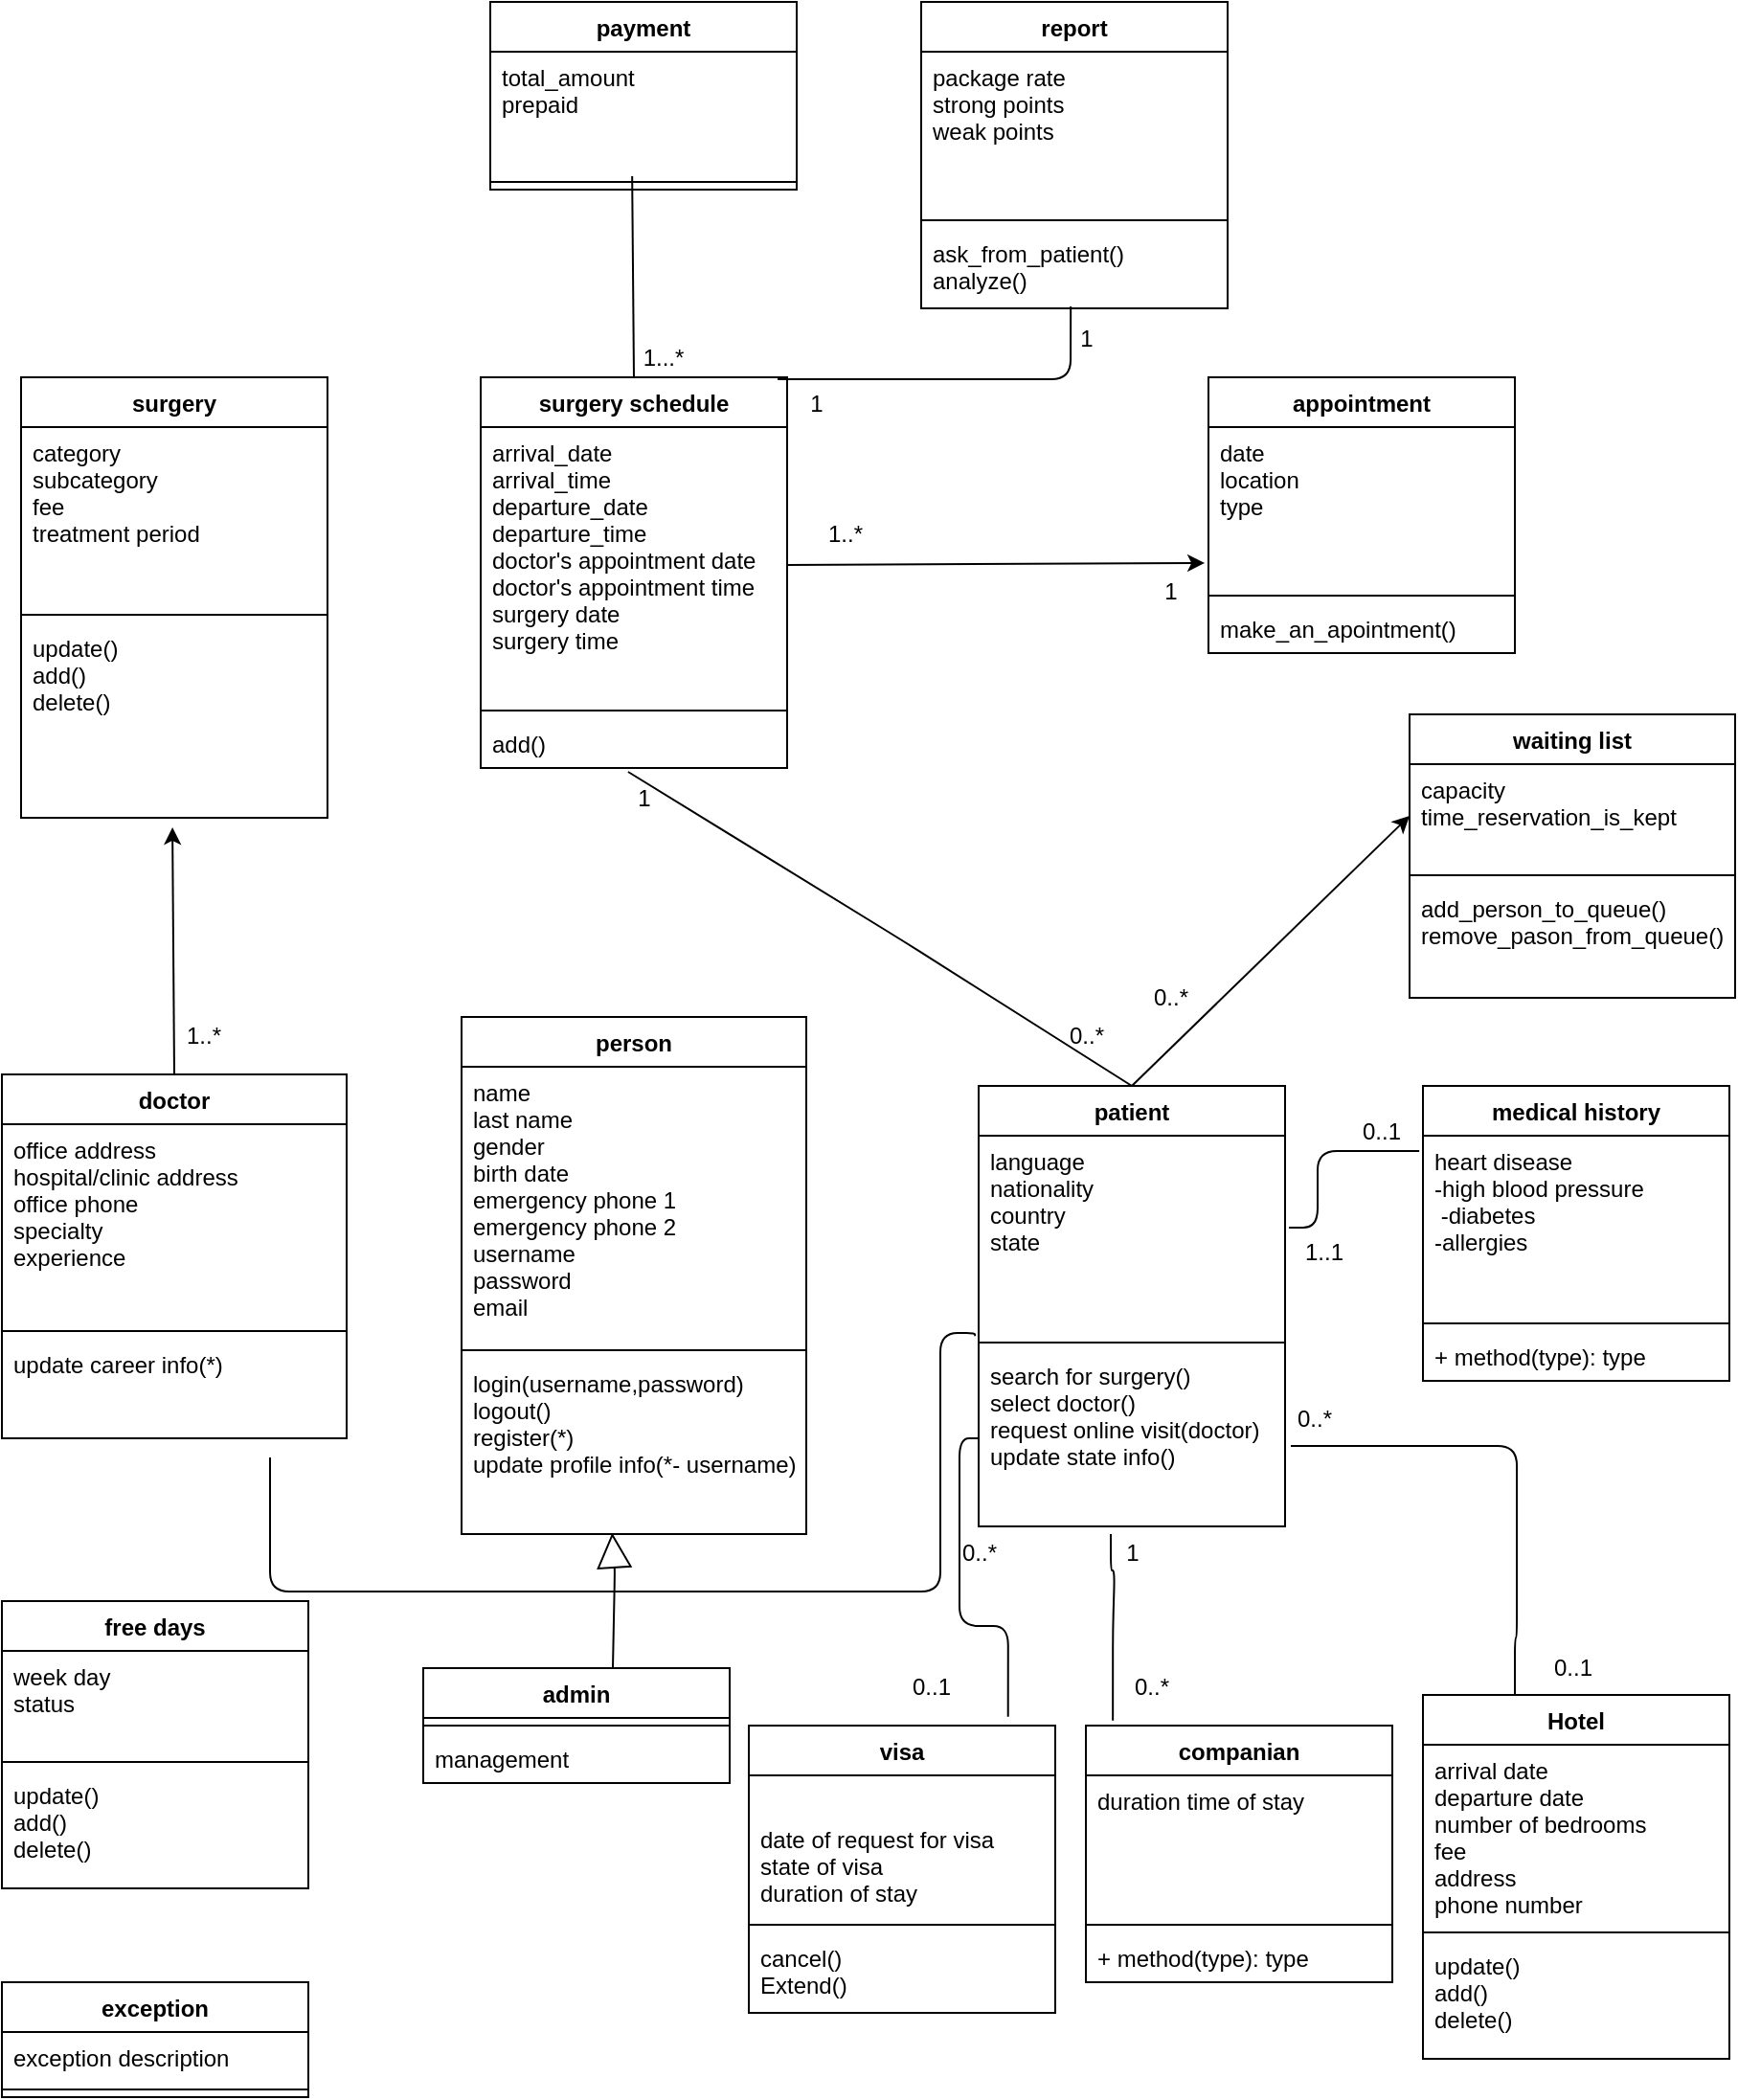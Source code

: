<mxfile version="12.3.7" type="device" pages="1"><diagram id="okigDjlntIGOUvJSKO_q" name="Page-1"><mxGraphModel dx="1355" dy="1829" grid="1" gridSize="10" guides="1" tooltips="1" connect="1" arrows="1" fold="1" page="1" pageScale="1" pageWidth="850" pageHeight="1100" math="0" shadow="0"><root><mxCell id="0"/><mxCell id="1" parent="0"/><mxCell id="fdqP3ymcuMBBxNvwB8A--1" value="person" style="swimlane;fontStyle=1;align=center;verticalAlign=top;childLayout=stackLayout;horizontal=1;startSize=26;horizontalStack=0;resizeParent=1;resizeParentMax=0;resizeLast=0;collapsible=1;marginBottom=0;" parent="1" vertex="1"><mxGeometry x="340" y="130" width="180" height="270" as="geometry"><mxRectangle x="345" y="20" width="70" height="26" as="alternateBounds"/></mxGeometry></mxCell><mxCell id="fdqP3ymcuMBBxNvwB8A--2" value="name&#10;last name&#10;gender&#10;birth date&#10;emergency phone 1&#10;emergency phone 2&#10;username&#10;password&#10;email&#10;" style="text;strokeColor=none;fillColor=none;align=left;verticalAlign=top;spacingLeft=4;spacingRight=4;overflow=hidden;rotatable=0;points=[[0,0.5],[1,0.5]];portConstraint=eastwest;" parent="fdqP3ymcuMBBxNvwB8A--1" vertex="1"><mxGeometry y="26" width="180" height="144" as="geometry"/></mxCell><mxCell id="fdqP3ymcuMBBxNvwB8A--3" value="" style="line;strokeWidth=1;fillColor=none;align=left;verticalAlign=middle;spacingTop=-1;spacingLeft=3;spacingRight=3;rotatable=0;labelPosition=right;points=[];portConstraint=eastwest;" parent="fdqP3ymcuMBBxNvwB8A--1" vertex="1"><mxGeometry y="170" width="180" height="8" as="geometry"/></mxCell><mxCell id="fdqP3ymcuMBBxNvwB8A--4" value="login(username,password)&#10;logout()&#10;register(*)&#10;update profile info(*- username)&#10;" style="text;strokeColor=none;fillColor=none;align=left;verticalAlign=top;spacingLeft=4;spacingRight=4;overflow=hidden;rotatable=0;points=[[0,0.5],[1,0.5]];portConstraint=eastwest;" parent="fdqP3ymcuMBBxNvwB8A--1" vertex="1"><mxGeometry y="178" width="180" height="92" as="geometry"/></mxCell><mxCell id="fdqP3ymcuMBBxNvwB8A--6" value="patient" style="swimlane;fontStyle=1;align=center;verticalAlign=top;childLayout=stackLayout;horizontal=1;startSize=26;horizontalStack=0;resizeParent=1;resizeParentMax=0;resizeLast=0;collapsible=1;marginBottom=0;" parent="1" vertex="1"><mxGeometry x="610" y="166" width="160" height="230" as="geometry"/></mxCell><mxCell id="fdqP3ymcuMBBxNvwB8A--7" value="language&#10;nationality&#10;country&#10;state" style="text;strokeColor=none;fillColor=none;align=left;verticalAlign=top;spacingLeft=4;spacingRight=4;overflow=hidden;rotatable=0;points=[[0,0.5],[1,0.5]];portConstraint=eastwest;" parent="fdqP3ymcuMBBxNvwB8A--6" vertex="1"><mxGeometry y="26" width="160" height="104" as="geometry"/></mxCell><mxCell id="fdqP3ymcuMBBxNvwB8A--8" value="" style="line;strokeWidth=1;fillColor=none;align=left;verticalAlign=middle;spacingTop=-1;spacingLeft=3;spacingRight=3;rotatable=0;labelPosition=right;points=[];portConstraint=eastwest;" parent="fdqP3ymcuMBBxNvwB8A--6" vertex="1"><mxGeometry y="130" width="160" height="8" as="geometry"/></mxCell><mxCell id="fdqP3ymcuMBBxNvwB8A--9" value="search for surgery()&#10;select doctor()&#10;request online visit(doctor)&#10;update state info()&#10;" style="text;strokeColor=none;fillColor=none;align=left;verticalAlign=top;spacingLeft=4;spacingRight=4;overflow=hidden;rotatable=0;points=[[0,0.5],[1,0.5]];portConstraint=eastwest;" parent="fdqP3ymcuMBBxNvwB8A--6" vertex="1"><mxGeometry y="138" width="160" height="92" as="geometry"/></mxCell><mxCell id="fdqP3ymcuMBBxNvwB8A--10" value="doctor" style="swimlane;fontStyle=1;align=center;verticalAlign=top;childLayout=stackLayout;horizontal=1;startSize=26;horizontalStack=0;resizeParent=1;resizeParentMax=0;resizeLast=0;collapsible=1;marginBottom=0;" parent="1" vertex="1"><mxGeometry x="100" y="160" width="180" height="190" as="geometry"/></mxCell><mxCell id="fdqP3ymcuMBBxNvwB8A--11" value="office address &#10;hospital/clinic address&#10;office phone&#10;specialty&#10;experience" style="text;strokeColor=none;fillColor=none;align=left;verticalAlign=top;spacingLeft=4;spacingRight=4;overflow=hidden;rotatable=0;points=[[0,0.5],[1,0.5]];portConstraint=eastwest;" parent="fdqP3ymcuMBBxNvwB8A--10" vertex="1"><mxGeometry y="26" width="180" height="104" as="geometry"/></mxCell><mxCell id="fdqP3ymcuMBBxNvwB8A--12" value="" style="line;strokeWidth=1;fillColor=none;align=left;verticalAlign=middle;spacingTop=-1;spacingLeft=3;spacingRight=3;rotatable=0;labelPosition=right;points=[];portConstraint=eastwest;" parent="fdqP3ymcuMBBxNvwB8A--10" vertex="1"><mxGeometry y="130" width="180" height="8" as="geometry"/></mxCell><mxCell id="fdqP3ymcuMBBxNvwB8A--13" value="update career info(*)" style="text;strokeColor=none;fillColor=none;align=left;verticalAlign=top;spacingLeft=4;spacingRight=4;overflow=hidden;rotatable=0;points=[[0,0.5],[1,0.5]];portConstraint=eastwest;" parent="fdqP3ymcuMBBxNvwB8A--10" vertex="1"><mxGeometry y="138" width="180" height="52" as="geometry"/></mxCell><mxCell id="fdqP3ymcuMBBxNvwB8A--14" value="free days" style="swimlane;fontStyle=1;align=center;verticalAlign=top;childLayout=stackLayout;horizontal=1;startSize=26;horizontalStack=0;resizeParent=1;resizeParentMax=0;resizeLast=0;collapsible=1;marginBottom=0;" parent="1" vertex="1"><mxGeometry x="100" y="435" width="160" height="150" as="geometry"/></mxCell><mxCell id="fdqP3ymcuMBBxNvwB8A--15" value="week day&#10;status" style="text;strokeColor=none;fillColor=none;align=left;verticalAlign=top;spacingLeft=4;spacingRight=4;overflow=hidden;rotatable=0;points=[[0,0.5],[1,0.5]];portConstraint=eastwest;" parent="fdqP3ymcuMBBxNvwB8A--14" vertex="1"><mxGeometry y="26" width="160" height="54" as="geometry"/></mxCell><mxCell id="fdqP3ymcuMBBxNvwB8A--16" value="" style="line;strokeWidth=1;fillColor=none;align=left;verticalAlign=middle;spacingTop=-1;spacingLeft=3;spacingRight=3;rotatable=0;labelPosition=right;points=[];portConstraint=eastwest;" parent="fdqP3ymcuMBBxNvwB8A--14" vertex="1"><mxGeometry y="80" width="160" height="8" as="geometry"/></mxCell><mxCell id="fdqP3ymcuMBBxNvwB8A--17" value="update()&#10;add()&#10;delete()&#10;" style="text;strokeColor=none;fillColor=none;align=left;verticalAlign=top;spacingLeft=4;spacingRight=4;overflow=hidden;rotatable=0;points=[[0,0.5],[1,0.5]];portConstraint=eastwest;" parent="fdqP3ymcuMBBxNvwB8A--14" vertex="1"><mxGeometry y="88" width="160" height="62" as="geometry"/></mxCell><mxCell id="fdqP3ymcuMBBxNvwB8A--19" value="admin" style="swimlane;fontStyle=1;align=center;verticalAlign=top;childLayout=stackLayout;horizontal=1;startSize=26;horizontalStack=0;resizeParent=1;resizeParentMax=0;resizeLast=0;collapsible=1;marginBottom=0;" parent="1" vertex="1"><mxGeometry x="320" y="470" width="160" height="60" as="geometry"/></mxCell><mxCell id="fdqP3ymcuMBBxNvwB8A--21" value="" style="line;strokeWidth=1;fillColor=none;align=left;verticalAlign=middle;spacingTop=-1;spacingLeft=3;spacingRight=3;rotatable=0;labelPosition=right;points=[];portConstraint=eastwest;" parent="fdqP3ymcuMBBxNvwB8A--19" vertex="1"><mxGeometry y="26" width="160" height="8" as="geometry"/></mxCell><mxCell id="fdqP3ymcuMBBxNvwB8A--22" value="management" style="text;strokeColor=none;fillColor=none;align=left;verticalAlign=top;spacingLeft=4;spacingRight=4;overflow=hidden;rotatable=0;points=[[0,0.5],[1,0.5]];portConstraint=eastwest;" parent="fdqP3ymcuMBBxNvwB8A--19" vertex="1"><mxGeometry y="34" width="160" height="26" as="geometry"/></mxCell><mxCell id="fdqP3ymcuMBBxNvwB8A--23" value="surgery" style="swimlane;fontStyle=1;align=center;verticalAlign=top;childLayout=stackLayout;horizontal=1;startSize=26;horizontalStack=0;resizeParent=1;resizeParentMax=0;resizeLast=0;collapsible=1;marginBottom=0;" parent="1" vertex="1"><mxGeometry x="110" y="-204" width="160" height="230" as="geometry"/></mxCell><mxCell id="fdqP3ymcuMBBxNvwB8A--24" value="category&#10;subcategory&#10;fee&#10;treatment period&#10;" style="text;strokeColor=none;fillColor=none;align=left;verticalAlign=top;spacingLeft=4;spacingRight=4;overflow=hidden;rotatable=0;points=[[0,0.5],[1,0.5]];portConstraint=eastwest;" parent="fdqP3ymcuMBBxNvwB8A--23" vertex="1"><mxGeometry y="26" width="160" height="94" as="geometry"/></mxCell><mxCell id="fdqP3ymcuMBBxNvwB8A--25" value="" style="line;strokeWidth=1;fillColor=none;align=left;verticalAlign=middle;spacingTop=-1;spacingLeft=3;spacingRight=3;rotatable=0;labelPosition=right;points=[];portConstraint=eastwest;" parent="fdqP3ymcuMBBxNvwB8A--23" vertex="1"><mxGeometry y="120" width="160" height="8" as="geometry"/></mxCell><mxCell id="fdqP3ymcuMBBxNvwB8A--26" value="update()&#10;add()&#10;delete()&#10;" style="text;strokeColor=none;fillColor=none;align=left;verticalAlign=top;spacingLeft=4;spacingRight=4;overflow=hidden;rotatable=0;points=[[0,0.5],[1,0.5]];portConstraint=eastwest;" parent="fdqP3ymcuMBBxNvwB8A--23" vertex="1"><mxGeometry y="128" width="160" height="102" as="geometry"/></mxCell><mxCell id="fdqP3ymcuMBBxNvwB8A--27" value="exception" style="swimlane;fontStyle=1;align=center;verticalAlign=top;childLayout=stackLayout;horizontal=1;startSize=26;horizontalStack=0;resizeParent=1;resizeParentMax=0;resizeLast=0;collapsible=1;marginBottom=0;" parent="1" vertex="1"><mxGeometry x="100" y="634" width="160" height="60" as="geometry"/></mxCell><mxCell id="fdqP3ymcuMBBxNvwB8A--28" value="exception description" style="text;strokeColor=none;fillColor=none;align=left;verticalAlign=top;spacingLeft=4;spacingRight=4;overflow=hidden;rotatable=0;points=[[0,0.5],[1,0.5]];portConstraint=eastwest;" parent="fdqP3ymcuMBBxNvwB8A--27" vertex="1"><mxGeometry y="26" width="160" height="26" as="geometry"/></mxCell><mxCell id="fdqP3ymcuMBBxNvwB8A--29" value="" style="line;strokeWidth=1;fillColor=none;align=left;verticalAlign=middle;spacingTop=-1;spacingLeft=3;spacingRight=3;rotatable=0;labelPosition=right;points=[];portConstraint=eastwest;" parent="fdqP3ymcuMBBxNvwB8A--27" vertex="1"><mxGeometry y="52" width="160" height="8" as="geometry"/></mxCell><mxCell id="fdqP3ymcuMBBxNvwB8A--31" value="appointment" style="swimlane;fontStyle=1;align=center;verticalAlign=top;childLayout=stackLayout;horizontal=1;startSize=26;horizontalStack=0;resizeParent=1;resizeParentMax=0;resizeLast=0;collapsible=1;marginBottom=0;" parent="1" vertex="1"><mxGeometry x="730" y="-204" width="160" height="144" as="geometry"/></mxCell><mxCell id="fdqP3ymcuMBBxNvwB8A--32" value="date&#10;location&#10;type" style="text;strokeColor=none;fillColor=none;align=left;verticalAlign=top;spacingLeft=4;spacingRight=4;overflow=hidden;rotatable=0;points=[[0,0.5],[1,0.5]];portConstraint=eastwest;" parent="fdqP3ymcuMBBxNvwB8A--31" vertex="1"><mxGeometry y="26" width="160" height="84" as="geometry"/></mxCell><mxCell id="fdqP3ymcuMBBxNvwB8A--33" value="" style="line;strokeWidth=1;fillColor=none;align=left;verticalAlign=middle;spacingTop=-1;spacingLeft=3;spacingRight=3;rotatable=0;labelPosition=right;points=[];portConstraint=eastwest;" parent="fdqP3ymcuMBBxNvwB8A--31" vertex="1"><mxGeometry y="110" width="160" height="8" as="geometry"/></mxCell><mxCell id="fdqP3ymcuMBBxNvwB8A--34" value="make_an_apointment()" style="text;strokeColor=none;fillColor=none;align=left;verticalAlign=top;spacingLeft=4;spacingRight=4;overflow=hidden;rotatable=0;points=[[0,0.5],[1,0.5]];portConstraint=eastwest;" parent="fdqP3ymcuMBBxNvwB8A--31" vertex="1"><mxGeometry y="118" width="160" height="26" as="geometry"/></mxCell><mxCell id="I5fYs8UCR9tkuWBcnOww-1" value="visa" style="swimlane;fontStyle=1;align=center;verticalAlign=top;childLayout=stackLayout;horizontal=1;startSize=26;horizontalStack=0;resizeParent=1;resizeParentMax=0;resizeLast=0;collapsible=1;marginBottom=0;" parent="1" vertex="1"><mxGeometry x="490" y="500" width="160" height="150" as="geometry"/></mxCell><mxCell id="I5fYs8UCR9tkuWBcnOww-24" value="&lt;span style=&quot;color: rgba(0 , 0 , 0 , 0) ; font-family: monospace ; font-size: 0px&quot;&gt;%3CmxGraphModel%3E%3Croot%3E%3CmxCell%20id%3D%220%22%2F%3E%3CmxCell%20id%3D%221%22%20parent%3D%220%22%2F%3E%3CmxCell%20id%3D%222%22%20value%3D%220..1%22%20style%3D%22text%3Bhtml%3D1%3Balign%3Dcenter%3BverticalAlign%3Dmiddle%3Bresizable%3D0%3Bpoints%3D%5B%5D%3B%3Bautosize%3D1%3B%22%20vertex%3D%221%22%20parent%3D%221%22%3E%3CmxGeometry%20x%3D%22510%22%20y%3D%22580%22%20width%3D%2240%22%20height%3D%2220%22%20as%3D%22geometry%22%2F%3E%3C%2FmxCell%3E%3C%2Froot%3E%3C%2FmxGraphModel%3E&lt;/span&gt;" style="text;html=1;align=center;verticalAlign=middle;resizable=0;points=[];;autosize=1;" parent="I5fYs8UCR9tkuWBcnOww-1" vertex="1"><mxGeometry y="26" width="160" height="20" as="geometry"/></mxCell><mxCell id="I5fYs8UCR9tkuWBcnOww-2" value="date of request for visa&#10;state of visa&#10;duration of stay" style="text;strokeColor=none;fillColor=none;align=left;verticalAlign=top;spacingLeft=4;spacingRight=4;overflow=hidden;rotatable=0;points=[[0,0.5],[1,0.5]];portConstraint=eastwest;" parent="I5fYs8UCR9tkuWBcnOww-1" vertex="1"><mxGeometry y="46" width="160" height="54" as="geometry"/></mxCell><mxCell id="I5fYs8UCR9tkuWBcnOww-3" value="" style="line;strokeWidth=1;fillColor=none;align=left;verticalAlign=middle;spacingTop=-1;spacingLeft=3;spacingRight=3;rotatable=0;labelPosition=right;points=[];portConstraint=eastwest;" parent="I5fYs8UCR9tkuWBcnOww-1" vertex="1"><mxGeometry y="100" width="160" height="8" as="geometry"/></mxCell><mxCell id="I5fYs8UCR9tkuWBcnOww-4" value="cancel()&#10;Extend()&#10;" style="text;strokeColor=none;fillColor=none;align=left;verticalAlign=top;spacingLeft=4;spacingRight=4;overflow=hidden;rotatable=0;points=[[0,0.5],[1,0.5]];portConstraint=eastwest;" parent="I5fYs8UCR9tkuWBcnOww-1" vertex="1"><mxGeometry y="108" width="160" height="42" as="geometry"/></mxCell><mxCell id="I5fYs8UCR9tkuWBcnOww-19" value="" style="endArrow=none;html=1;edgeStyle=orthogonalEdgeStyle;entryX=0.846;entryY=-0.031;entryDx=0;entryDy=0;entryPerimeter=0;" parent="1" source="fdqP3ymcuMBBxNvwB8A--9" target="I5fYs8UCR9tkuWBcnOww-1" edge="1"><mxGeometry relative="1" as="geometry"><mxPoint x="430" y="650" as="sourcePoint"/><mxPoint x="540" y="650" as="targetPoint"/></mxGeometry></mxCell><mxCell id="I5fYs8UCR9tkuWBcnOww-23" value="0..*" style="text;html=1;align=center;verticalAlign=middle;resizable=0;points=[];;autosize=1;" parent="1" vertex="1"><mxGeometry x="595" y="400" width="30" height="20" as="geometry"/></mxCell><mxCell id="I5fYs8UCR9tkuWBcnOww-27" value="0..1" style="text;html=1;align=center;verticalAlign=middle;resizable=0;points=[];;autosize=1;" parent="1" vertex="1"><mxGeometry x="565" y="470" width="40" height="20" as="geometry"/></mxCell><mxCell id="I5fYs8UCR9tkuWBcnOww-28" value="companian" style="swimlane;fontStyle=1;align=center;verticalAlign=top;childLayout=stackLayout;horizontal=1;startSize=26;horizontalStack=0;resizeParent=1;resizeParentMax=0;resizeLast=0;collapsible=1;marginBottom=0;" parent="1" vertex="1"><mxGeometry x="666" y="500" width="160" height="134" as="geometry"/></mxCell><mxCell id="I5fYs8UCR9tkuWBcnOww-29" value="duration time of stay" style="text;strokeColor=none;fillColor=none;align=left;verticalAlign=top;spacingLeft=4;spacingRight=4;overflow=hidden;rotatable=0;points=[[0,0.5],[1,0.5]];portConstraint=eastwest;" parent="I5fYs8UCR9tkuWBcnOww-28" vertex="1"><mxGeometry y="26" width="160" height="74" as="geometry"/></mxCell><mxCell id="I5fYs8UCR9tkuWBcnOww-30" value="" style="line;strokeWidth=1;fillColor=none;align=left;verticalAlign=middle;spacingTop=-1;spacingLeft=3;spacingRight=3;rotatable=0;labelPosition=right;points=[];portConstraint=eastwest;" parent="I5fYs8UCR9tkuWBcnOww-28" vertex="1"><mxGeometry y="100" width="160" height="8" as="geometry"/></mxCell><mxCell id="I5fYs8UCR9tkuWBcnOww-31" value="+ method(type): type" style="text;strokeColor=none;fillColor=none;align=left;verticalAlign=top;spacingLeft=4;spacingRight=4;overflow=hidden;rotatable=0;points=[[0,0.5],[1,0.5]];portConstraint=eastwest;" parent="I5fYs8UCR9tkuWBcnOww-28" vertex="1"><mxGeometry y="108" width="160" height="26" as="geometry"/></mxCell><mxCell id="I5fYs8UCR9tkuWBcnOww-32" value="" style="endArrow=none;html=1;edgeStyle=orthogonalEdgeStyle;exitX=0.088;exitY=-0.02;exitDx=0;exitDy=0;exitPerimeter=0;" parent="1" source="I5fYs8UCR9tkuWBcnOww-28" edge="1"><mxGeometry relative="1" as="geometry"><mxPoint x="680" y="480" as="sourcePoint"/><mxPoint x="679" y="400" as="targetPoint"/><Array as="points"><mxPoint x="680" y="450"/><mxPoint x="681" y="450"/><mxPoint x="681" y="419"/><mxPoint x="679" y="419"/><mxPoint x="679" y="400"/></Array></mxGeometry></mxCell><mxCell id="I5fYs8UCR9tkuWBcnOww-33" value="" style="resizable=0;html=1;align=left;verticalAlign=bottom;labelBackgroundColor=#ffffff;fontSize=10;" parent="I5fYs8UCR9tkuWBcnOww-32" connectable="0" vertex="1"><mxGeometry x="-1" relative="1" as="geometry"/></mxCell><mxCell id="I5fYs8UCR9tkuWBcnOww-36" value="0..*" style="text;html=1;align=center;verticalAlign=middle;resizable=0;points=[];;autosize=1;direction=south;" parent="1" vertex="1"><mxGeometry x="690" y="465" width="20" height="30" as="geometry"/></mxCell><mxCell id="I5fYs8UCR9tkuWBcnOww-37" value="1" style="text;html=1;align=center;verticalAlign=middle;resizable=0;points=[];;autosize=1;" parent="1" vertex="1"><mxGeometry x="680" y="400" width="20" height="20" as="geometry"/></mxCell><mxCell id="I5fYs8UCR9tkuWBcnOww-38" value="Hotel" style="swimlane;fontStyle=1;align=center;verticalAlign=top;childLayout=stackLayout;horizontal=1;startSize=26;horizontalStack=0;resizeParent=1;resizeParentMax=0;resizeLast=0;collapsible=1;marginBottom=0;" parent="1" vertex="1"><mxGeometry x="842" y="484" width="160" height="190" as="geometry"/></mxCell><mxCell id="I5fYs8UCR9tkuWBcnOww-39" value="arrival date&#10;departure date&#10;number of bedrooms &#10;fee&#10;address&#10;phone number" style="text;strokeColor=none;fillColor=none;align=left;verticalAlign=top;spacingLeft=4;spacingRight=4;overflow=hidden;rotatable=0;points=[[0,0.5],[1,0.5]];portConstraint=eastwest;" parent="I5fYs8UCR9tkuWBcnOww-38" vertex="1"><mxGeometry y="26" width="160" height="94" as="geometry"/></mxCell><mxCell id="I5fYs8UCR9tkuWBcnOww-40" value="" style="line;strokeWidth=1;fillColor=none;align=left;verticalAlign=middle;spacingTop=-1;spacingLeft=3;spacingRight=3;rotatable=0;labelPosition=right;points=[];portConstraint=eastwest;" parent="I5fYs8UCR9tkuWBcnOww-38" vertex="1"><mxGeometry y="120" width="160" height="8" as="geometry"/></mxCell><mxCell id="I5fYs8UCR9tkuWBcnOww-41" value="update()&#10;add()&#10;delete()&#10;" style="text;strokeColor=none;fillColor=none;align=left;verticalAlign=top;spacingLeft=4;spacingRight=4;overflow=hidden;rotatable=0;points=[[0,0.5],[1,0.5]];portConstraint=eastwest;" parent="I5fYs8UCR9tkuWBcnOww-38" vertex="1"><mxGeometry y="128" width="160" height="62" as="geometry"/></mxCell><mxCell id="I5fYs8UCR9tkuWBcnOww-42" value="" style="endArrow=none;html=1;edgeStyle=orthogonalEdgeStyle;" parent="1" edge="1"><mxGeometry relative="1" as="geometry"><mxPoint x="890" y="484" as="sourcePoint"/><mxPoint x="773" y="354" as="targetPoint"/><Array as="points"><mxPoint x="890" y="454"/><mxPoint x="891" y="454"/><mxPoint x="891" y="354"/><mxPoint x="773" y="354"/></Array></mxGeometry></mxCell><mxCell id="I5fYs8UCR9tkuWBcnOww-43" value="" style="resizable=0;html=1;align=left;verticalAlign=bottom;labelBackgroundColor=#ffffff;fontSize=10;" parent="I5fYs8UCR9tkuWBcnOww-42" connectable="0" vertex="1"><mxGeometry x="-1" relative="1" as="geometry"/></mxCell><mxCell id="I5fYs8UCR9tkuWBcnOww-45" value="0..*" style="text;html=1;align=center;verticalAlign=middle;resizable=0;points=[];;autosize=1;" parent="1" vertex="1"><mxGeometry x="770" y="330" width="30" height="20" as="geometry"/></mxCell><mxCell id="I5fYs8UCR9tkuWBcnOww-47" value="0..1" style="text;html=1;align=center;verticalAlign=middle;resizable=0;points=[];;autosize=1;" parent="1" vertex="1"><mxGeometry x="900" y="460" width="40" height="20" as="geometry"/></mxCell><mxCell id="I5fYs8UCR9tkuWBcnOww-48" value="medical history" style="swimlane;fontStyle=1;align=center;verticalAlign=top;childLayout=stackLayout;horizontal=1;startSize=26;horizontalStack=0;resizeParent=1;resizeParentMax=0;resizeLast=0;collapsible=1;marginBottom=0;" parent="1" vertex="1"><mxGeometry x="842" y="166" width="160" height="154" as="geometry"/></mxCell><mxCell id="I5fYs8UCR9tkuWBcnOww-49" value="heart disease&#10;-high blood pressure&#10; -diabetes&#10;-allergies" style="text;strokeColor=none;fillColor=none;align=left;verticalAlign=top;spacingLeft=4;spacingRight=4;overflow=hidden;rotatable=0;points=[[0,0.5],[1,0.5]];portConstraint=eastwest;" parent="I5fYs8UCR9tkuWBcnOww-48" vertex="1"><mxGeometry y="26" width="160" height="94" as="geometry"/></mxCell><mxCell id="I5fYs8UCR9tkuWBcnOww-50" value="" style="line;strokeWidth=1;fillColor=none;align=left;verticalAlign=middle;spacingTop=-1;spacingLeft=3;spacingRight=3;rotatable=0;labelPosition=right;points=[];portConstraint=eastwest;" parent="I5fYs8UCR9tkuWBcnOww-48" vertex="1"><mxGeometry y="120" width="160" height="8" as="geometry"/></mxCell><mxCell id="I5fYs8UCR9tkuWBcnOww-51" value="+ method(type): type" style="text;strokeColor=none;fillColor=none;align=left;verticalAlign=top;spacingLeft=4;spacingRight=4;overflow=hidden;rotatable=0;points=[[0,0.5],[1,0.5]];portConstraint=eastwest;" parent="I5fYs8UCR9tkuWBcnOww-48" vertex="1"><mxGeometry y="128" width="160" height="26" as="geometry"/></mxCell><mxCell id="I5fYs8UCR9tkuWBcnOww-56" value="" style="endArrow=none;html=1;edgeStyle=orthogonalEdgeStyle;entryX=-0.012;entryY=0.085;entryDx=0;entryDy=0;entryPerimeter=0;" parent="1" target="I5fYs8UCR9tkuWBcnOww-49" edge="1"><mxGeometry relative="1" as="geometry"><mxPoint x="772" y="240" as="sourcePoint"/><mxPoint x="786.5" y="200" as="targetPoint"/><Array as="points"><mxPoint x="772" y="240"/><mxPoint x="787" y="240"/><mxPoint x="787" y="200"/></Array></mxGeometry></mxCell><mxCell id="I5fYs8UCR9tkuWBcnOww-57" value="" style="resizable=0;html=1;align=left;verticalAlign=bottom;labelBackgroundColor=#ffffff;fontSize=10;" parent="I5fYs8UCR9tkuWBcnOww-56" connectable="0" vertex="1"><mxGeometry x="-1" relative="1" as="geometry"/></mxCell><mxCell id="I5fYs8UCR9tkuWBcnOww-59" value="0..1" style="text;html=1;align=center;verticalAlign=middle;resizable=0;points=[];;autosize=1;" parent="1" vertex="1"><mxGeometry x="800" y="180" width="40" height="20" as="geometry"/></mxCell><mxCell id="I5fYs8UCR9tkuWBcnOww-80" value="" style="endArrow=block;endSize=16;endFill=0;html=1;entryX=0.437;entryY=0.993;entryDx=0;entryDy=0;entryPerimeter=0;" parent="1" target="fdqP3ymcuMBBxNvwB8A--4" edge="1"><mxGeometry x="1" y="158" width="160" relative="1" as="geometry"><mxPoint x="419" y="470" as="sourcePoint"/><mxPoint x="470" y="420" as="targetPoint"/><Array as="points"><mxPoint x="420" y="420"/></Array><mxPoint x="150" y="108" as="offset"/></mxGeometry></mxCell><mxCell id="I5fYs8UCR9tkuWBcnOww-93" value="" style="endArrow=none;html=1;edgeStyle=orthogonalEdgeStyle;entryX=-0.012;entryY=1.006;entryDx=0;entryDy=0;entryPerimeter=0;" parent="1" target="fdqP3ymcuMBBxNvwB8A--7" edge="1"><mxGeometry relative="1" as="geometry"><mxPoint x="240" y="360" as="sourcePoint"/><mxPoint x="600" y="295" as="targetPoint"/><Array as="points"><mxPoint x="240" y="430"/><mxPoint x="590" y="430"/><mxPoint x="590" y="295"/><mxPoint x="608" y="295"/></Array></mxGeometry></mxCell><mxCell id="I5fYs8UCR9tkuWBcnOww-95" value="" style="resizable=0;html=1;align=right;verticalAlign=bottom;labelBackgroundColor=#ffffff;fontSize=10;" parent="I5fYs8UCR9tkuWBcnOww-93" connectable="0" vertex="1"><mxGeometry x="1" relative="1" as="geometry"/></mxCell><mxCell id="I5fYs8UCR9tkuWBcnOww-60" value="1..1" style="text;html=1;align=center;verticalAlign=middle;resizable=0;points=[];;autosize=1;" parent="1" vertex="1"><mxGeometry x="710" y="243" width="160" height="20" as="geometry"/></mxCell><mxCell id="0o3ZGlf-JngtX7B9LGK_-1" value="surgery schedule" style="swimlane;fontStyle=1;align=center;verticalAlign=top;childLayout=stackLayout;horizontal=1;startSize=26;horizontalStack=0;resizeParent=1;resizeParentMax=0;resizeLast=0;collapsible=1;marginBottom=0;" vertex="1" parent="1"><mxGeometry x="350" y="-204" width="160" height="204" as="geometry"/></mxCell><mxCell id="0o3ZGlf-JngtX7B9LGK_-2" value="arrival_date&#10;arrival_time&#10;departure_date&#10;departure_time&#10;doctor's appointment date&#10;doctor's appointment time&#10;surgery date&#10;surgery time&#10;&#10;" style="text;strokeColor=none;fillColor=none;align=left;verticalAlign=top;spacingLeft=4;spacingRight=4;overflow=hidden;rotatable=0;points=[[0,0.5],[1,0.5]];portConstraint=eastwest;" vertex="1" parent="0o3ZGlf-JngtX7B9LGK_-1"><mxGeometry y="26" width="160" height="144" as="geometry"/></mxCell><mxCell id="0o3ZGlf-JngtX7B9LGK_-3" value="" style="line;strokeWidth=1;fillColor=none;align=left;verticalAlign=middle;spacingTop=-1;spacingLeft=3;spacingRight=3;rotatable=0;labelPosition=right;points=[];portConstraint=eastwest;" vertex="1" parent="0o3ZGlf-JngtX7B9LGK_-1"><mxGeometry y="170" width="160" height="8" as="geometry"/></mxCell><mxCell id="0o3ZGlf-JngtX7B9LGK_-4" value="add()" style="text;strokeColor=none;fillColor=none;align=left;verticalAlign=top;spacingLeft=4;spacingRight=4;overflow=hidden;rotatable=0;points=[[0,0.5],[1,0.5]];portConstraint=eastwest;" vertex="1" parent="0o3ZGlf-JngtX7B9LGK_-1"><mxGeometry y="178" width="160" height="26" as="geometry"/></mxCell><mxCell id="0o3ZGlf-JngtX7B9LGK_-5" value="waiting list" style="swimlane;fontStyle=1;align=center;verticalAlign=top;childLayout=stackLayout;horizontal=1;startSize=26;horizontalStack=0;resizeParent=1;resizeParentMax=0;resizeLast=0;collapsible=1;marginBottom=0;" vertex="1" parent="1"><mxGeometry x="835" y="-28" width="170" height="148" as="geometry"/></mxCell><mxCell id="0o3ZGlf-JngtX7B9LGK_-6" value="capacity&#10;time_reservation_is_kept" style="text;strokeColor=none;fillColor=none;align=left;verticalAlign=top;spacingLeft=4;spacingRight=4;overflow=hidden;rotatable=0;points=[[0,0.5],[1,0.5]];portConstraint=eastwest;" vertex="1" parent="0o3ZGlf-JngtX7B9LGK_-5"><mxGeometry y="26" width="170" height="54" as="geometry"/></mxCell><mxCell id="0o3ZGlf-JngtX7B9LGK_-7" value="" style="line;strokeWidth=1;fillColor=none;align=left;verticalAlign=middle;spacingTop=-1;spacingLeft=3;spacingRight=3;rotatable=0;labelPosition=right;points=[];portConstraint=eastwest;" vertex="1" parent="0o3ZGlf-JngtX7B9LGK_-5"><mxGeometry y="80" width="170" height="8" as="geometry"/></mxCell><mxCell id="0o3ZGlf-JngtX7B9LGK_-8" value="add_person_to_queue()&#10;remove_pason_from_queue()" style="text;strokeColor=none;fillColor=none;align=left;verticalAlign=top;spacingLeft=4;spacingRight=4;overflow=hidden;rotatable=0;points=[[0,0.5],[1,0.5]];portConstraint=eastwest;" vertex="1" parent="0o3ZGlf-JngtX7B9LGK_-5"><mxGeometry y="88" width="170" height="60" as="geometry"/></mxCell><mxCell id="0o3ZGlf-JngtX7B9LGK_-10" value="" style="endArrow=none;html=1;entryX=0.481;entryY=1.077;entryDx=0;entryDy=0;entryPerimeter=0;exitX=0.5;exitY=0;exitDx=0;exitDy=0;" edge="1" parent="1" source="fdqP3ymcuMBBxNvwB8A--6" target="0o3ZGlf-JngtX7B9LGK_-4"><mxGeometry width="50" height="50" relative="1" as="geometry"><mxPoint x="427" y="128" as="sourcePoint"/><mxPoint x="220" y="50" as="targetPoint"/><Array as="points"><mxPoint x="570" y="90"/></Array></mxGeometry></mxCell><mxCell id="0o3ZGlf-JngtX7B9LGK_-11" value="0..*" style="text;html=1;align=center;verticalAlign=middle;resizable=0;points=[];;autosize=1;" vertex="1" parent="1"><mxGeometry x="651" y="130" width="30" height="20" as="geometry"/></mxCell><mxCell id="0o3ZGlf-JngtX7B9LGK_-12" value="" style="endArrow=classic;html=1;exitX=1;exitY=0.5;exitDx=0;exitDy=0;entryX=-0.012;entryY=0.845;entryDx=0;entryDy=0;entryPerimeter=0;" edge="1" parent="1" source="0o3ZGlf-JngtX7B9LGK_-2" target="fdqP3ymcuMBBxNvwB8A--32"><mxGeometry width="50" height="50" relative="1" as="geometry"><mxPoint x="560" y="90" as="sourcePoint"/><mxPoint x="610" y="40" as="targetPoint"/></mxGeometry></mxCell><mxCell id="0o3ZGlf-JngtX7B9LGK_-13" value="1..*" style="text;html=1;align=center;verticalAlign=middle;resizable=0;points=[];;autosize=1;" vertex="1" parent="1"><mxGeometry x="525" y="-132" width="30" height="20" as="geometry"/></mxCell><mxCell id="0o3ZGlf-JngtX7B9LGK_-14" value="1" style="text;html=1;align=center;verticalAlign=middle;resizable=0;points=[];;autosize=1;" vertex="1" parent="1"><mxGeometry x="700" y="-102" width="20" height="20" as="geometry"/></mxCell><mxCell id="0o3ZGlf-JngtX7B9LGK_-15" value="" style="endArrow=classic;html=1;exitX=0.5;exitY=0;exitDx=0;exitDy=0;entryX=0;entryY=0.5;entryDx=0;entryDy=0;" edge="1" parent="1" source="fdqP3ymcuMBBxNvwB8A--6" target="0o3ZGlf-JngtX7B9LGK_-6"><mxGeometry width="50" height="50" relative="1" as="geometry"><mxPoint x="640" y="90" as="sourcePoint"/><mxPoint x="690" y="40" as="targetPoint"/></mxGeometry></mxCell><mxCell id="0o3ZGlf-JngtX7B9LGK_-16" value="0..*" style="text;html=1;align=center;verticalAlign=middle;resizable=0;points=[];;autosize=1;" vertex="1" parent="1"><mxGeometry x="695" y="110" width="30" height="20" as="geometry"/></mxCell><mxCell id="0o3ZGlf-JngtX7B9LGK_-19" value="" style="endArrow=classic;html=1;exitX=0.5;exitY=0;exitDx=0;exitDy=0;entryX=0.494;entryY=1.049;entryDx=0;entryDy=0;entryPerimeter=0;" edge="1" parent="1" source="fdqP3ymcuMBBxNvwB8A--10" target="fdqP3ymcuMBBxNvwB8A--26"><mxGeometry width="50" height="50" relative="1" as="geometry"><mxPoint x="50" y="90" as="sourcePoint"/><mxPoint x="100" y="40" as="targetPoint"/></mxGeometry></mxCell><mxCell id="0o3ZGlf-JngtX7B9LGK_-20" value="1..*" style="text;html=1;align=center;verticalAlign=middle;resizable=0;points=[];;autosize=1;" vertex="1" parent="1"><mxGeometry x="190" y="130" width="30" height="20" as="geometry"/></mxCell><mxCell id="0o3ZGlf-JngtX7B9LGK_-21" value="payment" style="swimlane;fontStyle=1;align=center;verticalAlign=top;childLayout=stackLayout;horizontal=1;startSize=26;horizontalStack=0;resizeParent=1;resizeParentMax=0;resizeLast=0;collapsible=1;marginBottom=0;" vertex="1" parent="1"><mxGeometry x="355" y="-400" width="160" height="98" as="geometry"/></mxCell><mxCell id="0o3ZGlf-JngtX7B9LGK_-22" value="total_amount&#10;prepaid" style="text;strokeColor=none;fillColor=none;align=left;verticalAlign=top;spacingLeft=4;spacingRight=4;overflow=hidden;rotatable=0;points=[[0,0.5],[1,0.5]];portConstraint=eastwest;" vertex="1" parent="0o3ZGlf-JngtX7B9LGK_-21"><mxGeometry y="26" width="160" height="64" as="geometry"/></mxCell><mxCell id="0o3ZGlf-JngtX7B9LGK_-23" value="" style="line;strokeWidth=1;fillColor=none;align=left;verticalAlign=middle;spacingTop=-1;spacingLeft=3;spacingRight=3;rotatable=0;labelPosition=right;points=[];portConstraint=eastwest;" vertex="1" parent="0o3ZGlf-JngtX7B9LGK_-21"><mxGeometry y="90" width="160" height="8" as="geometry"/></mxCell><mxCell id="0o3ZGlf-JngtX7B9LGK_-25" value="" style="endArrow=none;html=1;exitX=0.5;exitY=0;exitDx=0;exitDy=0;entryX=0.463;entryY=0.125;entryDx=0;entryDy=0;entryPerimeter=0;" edge="1" parent="1" source="0o3ZGlf-JngtX7B9LGK_-1" target="0o3ZGlf-JngtX7B9LGK_-23"><mxGeometry width="50" height="50" relative="1" as="geometry"><mxPoint x="150" y="-230" as="sourcePoint"/><mxPoint x="200" y="-280" as="targetPoint"/></mxGeometry></mxCell><mxCell id="0o3ZGlf-JngtX7B9LGK_-26" value="1...*" style="text;html=1;align=center;verticalAlign=middle;resizable=0;points=[];;autosize=1;" vertex="1" parent="1"><mxGeometry x="425" y="-224" width="40" height="20" as="geometry"/></mxCell><mxCell id="0o3ZGlf-JngtX7B9LGK_-27" value="report" style="swimlane;fontStyle=1;align=center;verticalAlign=top;childLayout=stackLayout;horizontal=1;startSize=26;horizontalStack=0;resizeParent=1;resizeParentMax=0;resizeLast=0;collapsible=1;marginBottom=0;" vertex="1" parent="1"><mxGeometry x="580" y="-400" width="160" height="160" as="geometry"/></mxCell><mxCell id="0o3ZGlf-JngtX7B9LGK_-28" value="package rate&#10;strong points&#10;weak points" style="text;strokeColor=none;fillColor=none;align=left;verticalAlign=top;spacingLeft=4;spacingRight=4;overflow=hidden;rotatable=0;points=[[0,0.5],[1,0.5]];portConstraint=eastwest;" vertex="1" parent="0o3ZGlf-JngtX7B9LGK_-27"><mxGeometry y="26" width="160" height="84" as="geometry"/></mxCell><mxCell id="0o3ZGlf-JngtX7B9LGK_-29" value="" style="line;strokeWidth=1;fillColor=none;align=left;verticalAlign=middle;spacingTop=-1;spacingLeft=3;spacingRight=3;rotatable=0;labelPosition=right;points=[];portConstraint=eastwest;" vertex="1" parent="0o3ZGlf-JngtX7B9LGK_-27"><mxGeometry y="110" width="160" height="8" as="geometry"/></mxCell><mxCell id="0o3ZGlf-JngtX7B9LGK_-30" value="ask_from_patient()&#10;analyze()" style="text;strokeColor=none;fillColor=none;align=left;verticalAlign=top;spacingLeft=4;spacingRight=4;overflow=hidden;rotatable=0;points=[[0,0.5],[1,0.5]];portConstraint=eastwest;" vertex="1" parent="0o3ZGlf-JngtX7B9LGK_-27"><mxGeometry y="118" width="160" height="42" as="geometry"/></mxCell><mxCell id="0o3ZGlf-JngtX7B9LGK_-31" value="" style="endArrow=none;html=1;exitX=0.969;exitY=0.005;exitDx=0;exitDy=0;exitPerimeter=0;entryX=0.488;entryY=0.976;entryDx=0;entryDy=0;entryPerimeter=0;" edge="1" parent="1" source="0o3ZGlf-JngtX7B9LGK_-1" target="0o3ZGlf-JngtX7B9LGK_-30"><mxGeometry width="50" height="50" relative="1" as="geometry"><mxPoint x="490" y="-220" as="sourcePoint"/><mxPoint x="650" y="-210" as="targetPoint"/><Array as="points"><mxPoint x="658" y="-203"/></Array></mxGeometry></mxCell><mxCell id="0o3ZGlf-JngtX7B9LGK_-32" value="1" style="text;html=1;align=center;verticalAlign=middle;resizable=0;points=[];;autosize=1;" vertex="1" parent="1"><mxGeometry x="515" y="-200" width="20" height="20" as="geometry"/></mxCell><mxCell id="0o3ZGlf-JngtX7B9LGK_-33" value="1" style="text;html=1;align=center;verticalAlign=middle;resizable=0;points=[];;autosize=1;" vertex="1" parent="1"><mxGeometry x="656" y="-234" width="20" height="20" as="geometry"/></mxCell><mxCell id="0o3ZGlf-JngtX7B9LGK_-35" value="1" style="text;html=1;align=center;verticalAlign=middle;resizable=0;points=[];;autosize=1;" vertex="1" parent="1"><mxGeometry x="425" y="6" width="20" height="20" as="geometry"/></mxCell></root></mxGraphModel></diagram></mxfile>